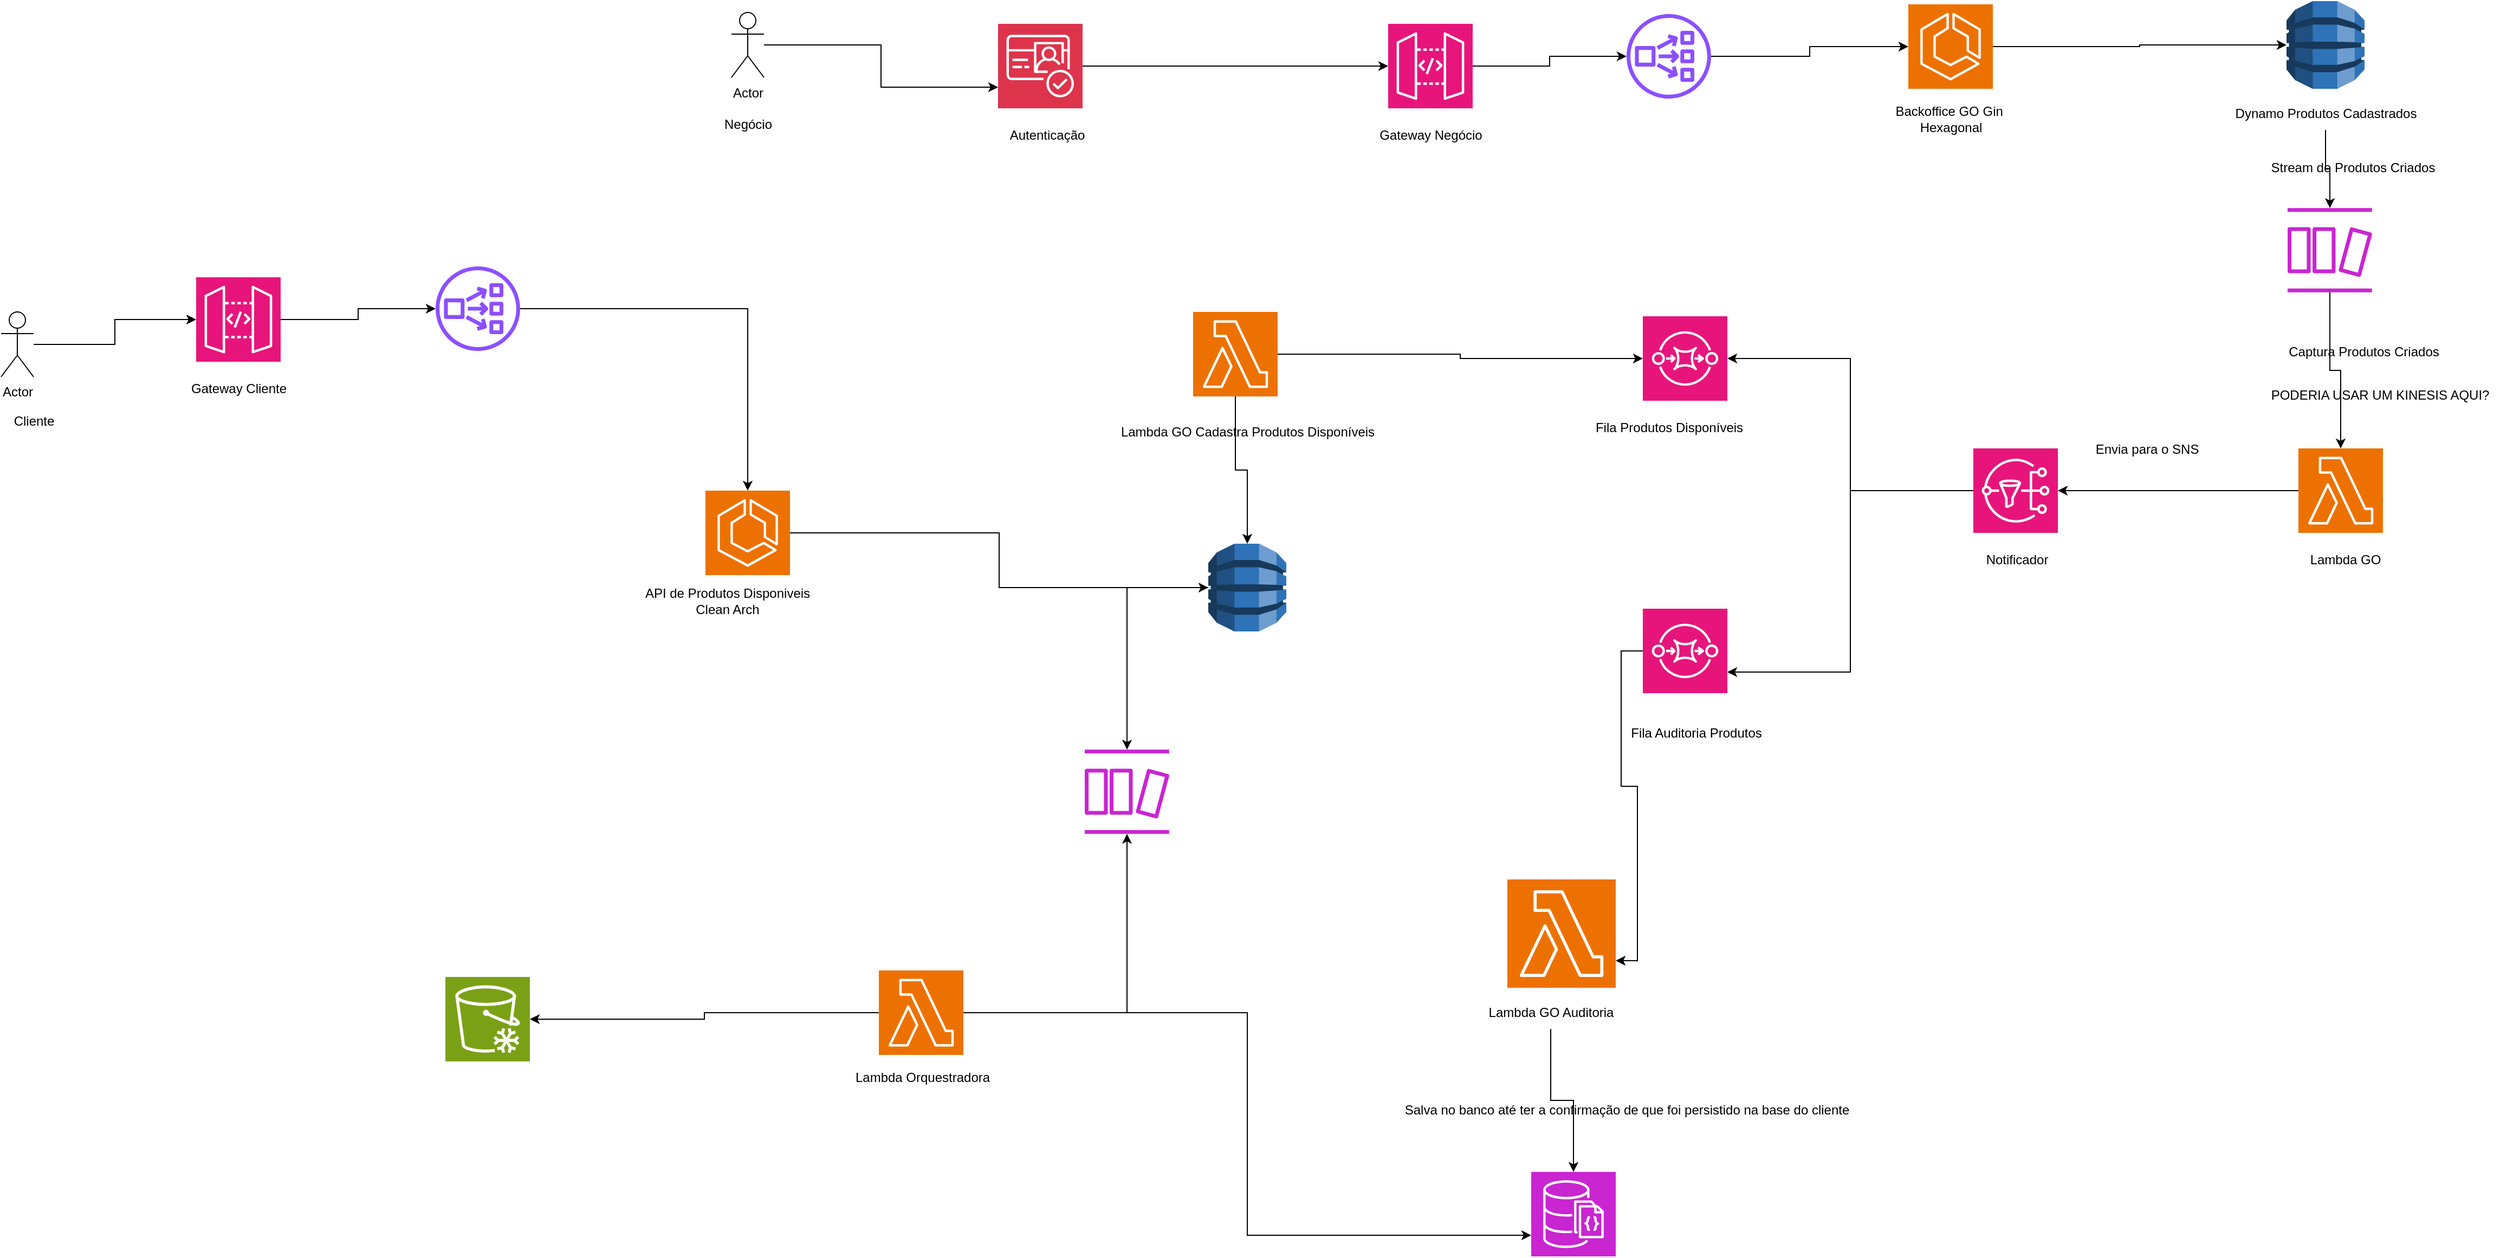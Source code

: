 <mxfile version="24.2.5" type="device">
  <diagram name="Create Product" id="N-O2gR1D0MxtPehw-nFd">
    <mxGraphModel dx="4663" dy="1199" grid="1" gridSize="10" guides="1" tooltips="1" connect="1" arrows="1" fold="1" page="1" pageScale="1" pageWidth="850" pageHeight="1100" math="0" shadow="0">
      <root>
        <mxCell id="0" />
        <mxCell id="1" parent="0" />
        <mxCell id="NAcMTcLfzNmuCpCZpnSl-12" style="edgeStyle=orthogonalEdgeStyle;rounded=0;orthogonalLoop=1;jettySize=auto;html=1;" edge="1" parent="1" source="NAcMTcLfzNmuCpCZpnSl-2" target="NAcMTcLfzNmuCpCZpnSl-11">
          <mxGeometry relative="1" as="geometry" />
        </mxCell>
        <mxCell id="NAcMTcLfzNmuCpCZpnSl-2" value="" style="sketch=0;points=[[0,0,0],[0.25,0,0],[0.5,0,0],[0.75,0,0],[1,0,0],[0,1,0],[0.25,1,0],[0.5,1,0],[0.75,1,0],[1,1,0],[0,0.25,0],[0,0.5,0],[0,0.75,0],[1,0.25,0],[1,0.5,0],[1,0.75,0]];outlineConnect=0;fontColor=#232F3E;fillColor=#E7157B;strokeColor=#ffffff;dashed=0;verticalLabelPosition=bottom;verticalAlign=top;align=center;html=1;fontSize=12;fontStyle=0;aspect=fixed;shape=mxgraph.aws4.resourceIcon;resIcon=mxgraph.aws4.api_gateway;" vertex="1" parent="1">
          <mxGeometry x="190" y="80" width="78" height="78" as="geometry" />
        </mxCell>
        <mxCell id="NAcMTcLfzNmuCpCZpnSl-3" value="Actor" style="shape=umlActor;verticalLabelPosition=bottom;verticalAlign=top;html=1;outlineConnect=0;" vertex="1" parent="1">
          <mxGeometry x="-416" y="69.5" width="30" height="60" as="geometry" />
        </mxCell>
        <mxCell id="NAcMTcLfzNmuCpCZpnSl-8" value="Negócio" style="text;html=1;align=center;verticalAlign=middle;resizable=0;points=[];autosize=1;strokeColor=none;fillColor=none;" vertex="1" parent="1">
          <mxGeometry x="-436" y="158" width="70" height="30" as="geometry" />
        </mxCell>
        <mxCell id="NAcMTcLfzNmuCpCZpnSl-10" value="Gateway Negócio" style="text;html=1;align=center;verticalAlign=middle;resizable=0;points=[];autosize=1;strokeColor=none;fillColor=none;" vertex="1" parent="1">
          <mxGeometry x="169" y="168" width="120" height="30" as="geometry" />
        </mxCell>
        <mxCell id="NAcMTcLfzNmuCpCZpnSl-11" value="" style="sketch=0;outlineConnect=0;fontColor=#232F3E;gradientColor=none;fillColor=#8C4FFF;strokeColor=none;dashed=0;verticalLabelPosition=bottom;verticalAlign=top;align=center;html=1;fontSize=12;fontStyle=0;aspect=fixed;pointerEvents=1;shape=mxgraph.aws4.network_load_balancer;" vertex="1" parent="1">
          <mxGeometry x="410" y="71" width="78" height="78" as="geometry" />
        </mxCell>
        <mxCell id="NAcMTcLfzNmuCpCZpnSl-17" style="edgeStyle=orthogonalEdgeStyle;rounded=0;orthogonalLoop=1;jettySize=auto;html=1;" edge="1" parent="1" source="NAcMTcLfzNmuCpCZpnSl-13" target="NAcMTcLfzNmuCpCZpnSl-16">
          <mxGeometry relative="1" as="geometry" />
        </mxCell>
        <mxCell id="NAcMTcLfzNmuCpCZpnSl-13" value="" style="sketch=0;points=[[0,0,0],[0.25,0,0],[0.5,0,0],[0.75,0,0],[1,0,0],[0,1,0],[0.25,1,0],[0.5,1,0],[0.75,1,0],[1,1,0],[0,0.25,0],[0,0.5,0],[0,0.75,0],[1,0.25,0],[1,0.5,0],[1,0.75,0]];outlineConnect=0;fontColor=#232F3E;fillColor=#ED7100;strokeColor=#ffffff;dashed=0;verticalLabelPosition=bottom;verticalAlign=top;align=center;html=1;fontSize=12;fontStyle=0;aspect=fixed;shape=mxgraph.aws4.resourceIcon;resIcon=mxgraph.aws4.ecs;" vertex="1" parent="1">
          <mxGeometry x="670" y="62" width="78" height="78" as="geometry" />
        </mxCell>
        <mxCell id="NAcMTcLfzNmuCpCZpnSl-14" style="edgeStyle=orthogonalEdgeStyle;rounded=0;orthogonalLoop=1;jettySize=auto;html=1;entryX=0;entryY=0.5;entryDx=0;entryDy=0;entryPerimeter=0;" edge="1" parent="1" source="NAcMTcLfzNmuCpCZpnSl-11" target="NAcMTcLfzNmuCpCZpnSl-13">
          <mxGeometry relative="1" as="geometry" />
        </mxCell>
        <mxCell id="NAcMTcLfzNmuCpCZpnSl-15" value="Backoffice GO Gin&amp;nbsp;&lt;div&gt;Hexagonal&lt;/div&gt;" style="text;html=1;align=center;verticalAlign=middle;resizable=0;points=[];autosize=1;strokeColor=none;fillColor=none;" vertex="1" parent="1">
          <mxGeometry x="644" y="148" width="130" height="40" as="geometry" />
        </mxCell>
        <mxCell id="NAcMTcLfzNmuCpCZpnSl-16" value="" style="outlineConnect=0;dashed=0;verticalLabelPosition=bottom;verticalAlign=top;align=center;html=1;shape=mxgraph.aws3.dynamo_db;fillColor=#2E73B8;gradientColor=none;" vertex="1" parent="1">
          <mxGeometry x="1019" y="59" width="72" height="81" as="geometry" />
        </mxCell>
        <mxCell id="NAcMTcLfzNmuCpCZpnSl-20" style="edgeStyle=orthogonalEdgeStyle;rounded=0;orthogonalLoop=1;jettySize=auto;html=1;" edge="1" parent="1" source="NAcMTcLfzNmuCpCZpnSl-18" target="NAcMTcLfzNmuCpCZpnSl-19">
          <mxGeometry relative="1" as="geometry" />
        </mxCell>
        <mxCell id="NAcMTcLfzNmuCpCZpnSl-18" value="Dynamo Produtos Cadastrados" style="text;html=1;align=center;verticalAlign=middle;resizable=0;points=[];autosize=1;strokeColor=none;fillColor=none;" vertex="1" parent="1">
          <mxGeometry x="960" y="148" width="190" height="30" as="geometry" />
        </mxCell>
        <mxCell id="NAcMTcLfzNmuCpCZpnSl-19" value="" style="sketch=0;outlineConnect=0;fontColor=#232F3E;gradientColor=none;fillColor=#C925D1;strokeColor=none;dashed=0;verticalLabelPosition=bottom;verticalAlign=top;align=center;html=1;fontSize=12;fontStyle=0;aspect=fixed;pointerEvents=1;shape=mxgraph.aws4.dynamodb_stream;" vertex="1" parent="1">
          <mxGeometry x="1020" y="250" width="78" height="78" as="geometry" />
        </mxCell>
        <mxCell id="NAcMTcLfzNmuCpCZpnSl-21" value="Stream de Produtos Criados" style="text;html=1;align=center;verticalAlign=middle;resizable=0;points=[];autosize=1;strokeColor=none;fillColor=none;" vertex="1" parent="1">
          <mxGeometry x="995" y="198" width="170" height="30" as="geometry" />
        </mxCell>
        <mxCell id="NAcMTcLfzNmuCpCZpnSl-22" value="" style="sketch=0;points=[[0,0,0],[0.25,0,0],[0.5,0,0],[0.75,0,0],[1,0,0],[0,1,0],[0.25,1,0],[0.5,1,0],[0.75,1,0],[1,1,0],[0,0.25,0],[0,0.5,0],[0,0.75,0],[1,0.25,0],[1,0.5,0],[1,0.75,0]];outlineConnect=0;fontColor=#232F3E;fillColor=#ED7100;strokeColor=#ffffff;dashed=0;verticalLabelPosition=bottom;verticalAlign=top;align=center;html=1;fontSize=12;fontStyle=0;aspect=fixed;shape=mxgraph.aws4.resourceIcon;resIcon=mxgraph.aws4.lambda;" vertex="1" parent="1">
          <mxGeometry x="1030" y="472" width="78" height="78" as="geometry" />
        </mxCell>
        <mxCell id="NAcMTcLfzNmuCpCZpnSl-23" style="edgeStyle=orthogonalEdgeStyle;rounded=0;orthogonalLoop=1;jettySize=auto;html=1;entryX=0.5;entryY=0;entryDx=0;entryDy=0;entryPerimeter=0;" edge="1" parent="1" source="NAcMTcLfzNmuCpCZpnSl-19" target="NAcMTcLfzNmuCpCZpnSl-22">
          <mxGeometry relative="1" as="geometry" />
        </mxCell>
        <mxCell id="NAcMTcLfzNmuCpCZpnSl-24" value="Captura Produtos Criados" style="text;html=1;align=center;verticalAlign=middle;resizable=0;points=[];autosize=1;strokeColor=none;fillColor=none;" vertex="1" parent="1">
          <mxGeometry x="1010" y="368" width="160" height="30" as="geometry" />
        </mxCell>
        <mxCell id="NAcMTcLfzNmuCpCZpnSl-25" value="PODERIA USAR UM KINESIS AQUI?" style="text;html=1;align=center;verticalAlign=middle;resizable=0;points=[];autosize=1;strokeColor=none;fillColor=none;" vertex="1" parent="1">
          <mxGeometry x="995" y="408" width="220" height="30" as="geometry" />
        </mxCell>
        <mxCell id="NAcMTcLfzNmuCpCZpnSl-26" value="" style="sketch=0;points=[[0,0,0],[0.25,0,0],[0.5,0,0],[0.75,0,0],[1,0,0],[0,1,0],[0.25,1,0],[0.5,1,0],[0.75,1,0],[1,1,0],[0,0.25,0],[0,0.5,0],[0,0.75,0],[1,0.25,0],[1,0.5,0],[1,0.75,0]];outlineConnect=0;fontColor=#232F3E;fillColor=#E7157B;strokeColor=#ffffff;dashed=0;verticalLabelPosition=bottom;verticalAlign=top;align=center;html=1;fontSize=12;fontStyle=0;aspect=fixed;shape=mxgraph.aws4.resourceIcon;resIcon=mxgraph.aws4.sns;" vertex="1" parent="1">
          <mxGeometry x="730" y="472" width="78" height="78" as="geometry" />
        </mxCell>
        <mxCell id="NAcMTcLfzNmuCpCZpnSl-27" style="edgeStyle=orthogonalEdgeStyle;rounded=0;orthogonalLoop=1;jettySize=auto;html=1;entryX=1;entryY=0.5;entryDx=0;entryDy=0;entryPerimeter=0;" edge="1" parent="1" source="NAcMTcLfzNmuCpCZpnSl-22" target="NAcMTcLfzNmuCpCZpnSl-26">
          <mxGeometry relative="1" as="geometry" />
        </mxCell>
        <mxCell id="NAcMTcLfzNmuCpCZpnSl-28" value="Envia para o SNS" style="text;html=1;align=center;verticalAlign=middle;resizable=0;points=[];autosize=1;strokeColor=none;fillColor=none;" vertex="1" parent="1">
          <mxGeometry x="830" y="458" width="120" height="30" as="geometry" />
        </mxCell>
        <mxCell id="NAcMTcLfzNmuCpCZpnSl-29" value="" style="sketch=0;points=[[0,0,0],[0.25,0,0],[0.5,0,0],[0.75,0,0],[1,0,0],[0,1,0],[0.25,1,0],[0.5,1,0],[0.75,1,0],[1,1,0],[0,0.25,0],[0,0.5,0],[0,0.75,0],[1,0.25,0],[1,0.5,0],[1,0.75,0]];outlineConnect=0;fontColor=#232F3E;fillColor=#E7157B;strokeColor=#ffffff;dashed=0;verticalLabelPosition=bottom;verticalAlign=top;align=center;html=1;fontSize=12;fontStyle=0;aspect=fixed;shape=mxgraph.aws4.resourceIcon;resIcon=mxgraph.aws4.sqs;" vertex="1" parent="1">
          <mxGeometry x="425" y="350" width="78" height="78" as="geometry" />
        </mxCell>
        <mxCell id="NAcMTcLfzNmuCpCZpnSl-30" value="" style="sketch=0;points=[[0,0,0],[0.25,0,0],[0.5,0,0],[0.75,0,0],[1,0,0],[0,1,0],[0.25,1,0],[0.5,1,0],[0.75,1,0],[1,1,0],[0,0.25,0],[0,0.5,0],[0,0.75,0],[1,0.25,0],[1,0.5,0],[1,0.75,0]];outlineConnect=0;fontColor=#232F3E;fillColor=#E7157B;strokeColor=#ffffff;dashed=0;verticalLabelPosition=bottom;verticalAlign=top;align=center;html=1;fontSize=12;fontStyle=0;aspect=fixed;shape=mxgraph.aws4.resourceIcon;resIcon=mxgraph.aws4.sqs;" vertex="1" parent="1">
          <mxGeometry x="425" y="620" width="78" height="78" as="geometry" />
        </mxCell>
        <mxCell id="NAcMTcLfzNmuCpCZpnSl-31" style="edgeStyle=orthogonalEdgeStyle;rounded=0;orthogonalLoop=1;jettySize=auto;html=1;entryX=1;entryY=0.5;entryDx=0;entryDy=0;entryPerimeter=0;" edge="1" parent="1" source="NAcMTcLfzNmuCpCZpnSl-26" target="NAcMTcLfzNmuCpCZpnSl-29">
          <mxGeometry relative="1" as="geometry" />
        </mxCell>
        <mxCell id="NAcMTcLfzNmuCpCZpnSl-32" value="Fila Produtos Disponíveis" style="text;html=1;align=center;verticalAlign=middle;resizable=0;points=[];autosize=1;strokeColor=none;fillColor=none;" vertex="1" parent="1">
          <mxGeometry x="369" y="438" width="160" height="30" as="geometry" />
        </mxCell>
        <mxCell id="NAcMTcLfzNmuCpCZpnSl-33" value="Lambda GO" style="text;html=1;align=center;verticalAlign=middle;resizable=0;points=[];autosize=1;strokeColor=none;fillColor=none;" vertex="1" parent="1">
          <mxGeometry x="1028" y="560" width="90" height="30" as="geometry" />
        </mxCell>
        <mxCell id="NAcMTcLfzNmuCpCZpnSl-34" style="edgeStyle=orthogonalEdgeStyle;rounded=0;orthogonalLoop=1;jettySize=auto;html=1;entryX=1;entryY=0.75;entryDx=0;entryDy=0;entryPerimeter=0;" edge="1" parent="1" source="NAcMTcLfzNmuCpCZpnSl-26" target="NAcMTcLfzNmuCpCZpnSl-30">
          <mxGeometry relative="1" as="geometry" />
        </mxCell>
        <mxCell id="NAcMTcLfzNmuCpCZpnSl-35" value="Fila Auditoria Produtos" style="text;html=1;align=center;verticalAlign=middle;resizable=0;points=[];autosize=1;strokeColor=none;fillColor=none;" vertex="1" parent="1">
          <mxGeometry x="404" y="720" width="140" height="30" as="geometry" />
        </mxCell>
        <mxCell id="NAcMTcLfzNmuCpCZpnSl-36" value="Notificador" style="text;html=1;align=center;verticalAlign=middle;resizable=0;points=[];autosize=1;strokeColor=none;fillColor=none;" vertex="1" parent="1">
          <mxGeometry x="730" y="560" width="80" height="30" as="geometry" />
        </mxCell>
        <mxCell id="NAcMTcLfzNmuCpCZpnSl-42" style="edgeStyle=orthogonalEdgeStyle;rounded=0;orthogonalLoop=1;jettySize=auto;html=1;" edge="1" parent="1" source="NAcMTcLfzNmuCpCZpnSl-37" target="NAcMTcLfzNmuCpCZpnSl-39">
          <mxGeometry relative="1" as="geometry" />
        </mxCell>
        <mxCell id="NAcMTcLfzNmuCpCZpnSl-37" value="Actor" style="shape=umlActor;verticalLabelPosition=bottom;verticalAlign=top;html=1;outlineConnect=0;" vertex="1" parent="1">
          <mxGeometry x="-1090" y="346" width="30" height="60" as="geometry" />
        </mxCell>
        <mxCell id="NAcMTcLfzNmuCpCZpnSl-38" value="Cliente" style="text;html=1;align=center;verticalAlign=middle;resizable=0;points=[];autosize=1;strokeColor=none;fillColor=none;" vertex="1" parent="1">
          <mxGeometry x="-1090" y="432" width="60" height="30" as="geometry" />
        </mxCell>
        <mxCell id="NAcMTcLfzNmuCpCZpnSl-44" style="edgeStyle=orthogonalEdgeStyle;rounded=0;orthogonalLoop=1;jettySize=auto;html=1;" edge="1" parent="1" source="NAcMTcLfzNmuCpCZpnSl-39" target="NAcMTcLfzNmuCpCZpnSl-43">
          <mxGeometry relative="1" as="geometry" />
        </mxCell>
        <mxCell id="NAcMTcLfzNmuCpCZpnSl-39" value="" style="sketch=0;points=[[0,0,0],[0.25,0,0],[0.5,0,0],[0.75,0,0],[1,0,0],[0,1,0],[0.25,1,0],[0.5,1,0],[0.75,1,0],[1,1,0],[0,0.25,0],[0,0.5,0],[0,0.75,0],[1,0.25,0],[1,0.5,0],[1,0.75,0]];outlineConnect=0;fontColor=#232F3E;fillColor=#E7157B;strokeColor=#ffffff;dashed=0;verticalLabelPosition=bottom;verticalAlign=top;align=center;html=1;fontSize=12;fontStyle=0;aspect=fixed;shape=mxgraph.aws4.resourceIcon;resIcon=mxgraph.aws4.api_gateway;" vertex="1" parent="1">
          <mxGeometry x="-910" y="314" width="78" height="78" as="geometry" />
        </mxCell>
        <mxCell id="NAcMTcLfzNmuCpCZpnSl-40" value="Gateway Cliente" style="text;html=1;align=center;verticalAlign=middle;resizable=0;points=[];autosize=1;strokeColor=none;fillColor=none;" vertex="1" parent="1">
          <mxGeometry x="-926" y="402" width="110" height="30" as="geometry" />
        </mxCell>
        <mxCell id="NAcMTcLfzNmuCpCZpnSl-54" style="edgeStyle=orthogonalEdgeStyle;rounded=0;orthogonalLoop=1;jettySize=auto;html=1;" edge="1" parent="1" source="NAcMTcLfzNmuCpCZpnSl-43" target="NAcMTcLfzNmuCpCZpnSl-51">
          <mxGeometry relative="1" as="geometry" />
        </mxCell>
        <mxCell id="NAcMTcLfzNmuCpCZpnSl-43" value="" style="sketch=0;outlineConnect=0;fontColor=#232F3E;gradientColor=none;fillColor=#8C4FFF;strokeColor=none;dashed=0;verticalLabelPosition=bottom;verticalAlign=top;align=center;html=1;fontSize=12;fontStyle=0;aspect=fixed;pointerEvents=1;shape=mxgraph.aws4.network_load_balancer;" vertex="1" parent="1">
          <mxGeometry x="-689" y="304" width="78" height="78" as="geometry" />
        </mxCell>
        <mxCell id="NAcMTcLfzNmuCpCZpnSl-47" style="edgeStyle=orthogonalEdgeStyle;rounded=0;orthogonalLoop=1;jettySize=auto;html=1;" edge="1" parent="1" source="NAcMTcLfzNmuCpCZpnSl-46" target="NAcMTcLfzNmuCpCZpnSl-29">
          <mxGeometry relative="1" as="geometry" />
        </mxCell>
        <mxCell id="NAcMTcLfzNmuCpCZpnSl-46" value="" style="sketch=0;points=[[0,0,0],[0.25,0,0],[0.5,0,0],[0.75,0,0],[1,0,0],[0,1,0],[0.25,1,0],[0.5,1,0],[0.75,1,0],[1,1,0],[0,0.25,0],[0,0.5,0],[0,0.75,0],[1,0.25,0],[1,0.5,0],[1,0.75,0]];outlineConnect=0;fontColor=#232F3E;fillColor=#ED7100;strokeColor=#ffffff;dashed=0;verticalLabelPosition=bottom;verticalAlign=top;align=center;html=1;fontSize=12;fontStyle=0;aspect=fixed;shape=mxgraph.aws4.resourceIcon;resIcon=mxgraph.aws4.lambda;" vertex="1" parent="1">
          <mxGeometry x="10" y="346" width="78" height="78" as="geometry" />
        </mxCell>
        <mxCell id="NAcMTcLfzNmuCpCZpnSl-48" value="Lambda GO Cadastra Produtos Disponíveis" style="text;html=1;align=center;verticalAlign=middle;resizable=0;points=[];autosize=1;strokeColor=none;fillColor=none;" vertex="1" parent="1">
          <mxGeometry x="-70" y="442" width="260" height="30" as="geometry" />
        </mxCell>
        <mxCell id="NAcMTcLfzNmuCpCZpnSl-73" style="edgeStyle=orthogonalEdgeStyle;rounded=0;orthogonalLoop=1;jettySize=auto;html=1;" edge="1" parent="1" source="NAcMTcLfzNmuCpCZpnSl-49" target="NAcMTcLfzNmuCpCZpnSl-72">
          <mxGeometry relative="1" as="geometry" />
        </mxCell>
        <mxCell id="NAcMTcLfzNmuCpCZpnSl-49" value="" style="outlineConnect=0;dashed=0;verticalLabelPosition=bottom;verticalAlign=top;align=center;html=1;shape=mxgraph.aws3.dynamo_db;fillColor=#2E73B8;gradientColor=none;" vertex="1" parent="1">
          <mxGeometry x="24" y="560" width="72" height="81" as="geometry" />
        </mxCell>
        <mxCell id="NAcMTcLfzNmuCpCZpnSl-50" style="edgeStyle=orthogonalEdgeStyle;rounded=0;orthogonalLoop=1;jettySize=auto;html=1;entryX=0.5;entryY=0;entryDx=0;entryDy=0;entryPerimeter=0;" edge="1" parent="1" source="NAcMTcLfzNmuCpCZpnSl-46" target="NAcMTcLfzNmuCpCZpnSl-49">
          <mxGeometry relative="1" as="geometry" />
        </mxCell>
        <mxCell id="NAcMTcLfzNmuCpCZpnSl-52" style="edgeStyle=orthogonalEdgeStyle;rounded=0;orthogonalLoop=1;jettySize=auto;html=1;" edge="1" parent="1" source="NAcMTcLfzNmuCpCZpnSl-51" target="NAcMTcLfzNmuCpCZpnSl-49">
          <mxGeometry relative="1" as="geometry" />
        </mxCell>
        <mxCell id="NAcMTcLfzNmuCpCZpnSl-51" value="" style="sketch=0;points=[[0,0,0],[0.25,0,0],[0.5,0,0],[0.75,0,0],[1,0,0],[0,1,0],[0.25,1,0],[0.5,1,0],[0.75,1,0],[1,1,0],[0,0.25,0],[0,0.5,0],[0,0.75,0],[1,0.25,0],[1,0.5,0],[1,0.75,0]];outlineConnect=0;fontColor=#232F3E;fillColor=#ED7100;strokeColor=#ffffff;dashed=0;verticalLabelPosition=bottom;verticalAlign=top;align=center;html=1;fontSize=12;fontStyle=0;aspect=fixed;shape=mxgraph.aws4.resourceIcon;resIcon=mxgraph.aws4.ecs;" vertex="1" parent="1">
          <mxGeometry x="-440" y="511" width="78" height="78" as="geometry" />
        </mxCell>
        <mxCell id="NAcMTcLfzNmuCpCZpnSl-53" value="API de Produtos Disponiveis&lt;div&gt;Clean Arch&lt;/div&gt;" style="text;html=1;align=center;verticalAlign=middle;resizable=0;points=[];autosize=1;strokeColor=none;fillColor=none;" vertex="1" parent="1">
          <mxGeometry x="-510" y="593" width="180" height="40" as="geometry" />
        </mxCell>
        <mxCell id="NAcMTcLfzNmuCpCZpnSl-55" value="" style="sketch=0;points=[[0,0,0],[0.25,0,0],[0.5,0,0],[0.75,0,0],[1,0,0],[0,1,0],[0.25,1,0],[0.5,1,0],[0.75,1,0],[1,1,0],[0,0.25,0],[0,0.5,0],[0,0.75,0],[1,0.25,0],[1,0.5,0],[1,0.75,0]];outlineConnect=0;fontColor=#232F3E;fillColor=#ED7100;strokeColor=#ffffff;dashed=0;verticalLabelPosition=bottom;verticalAlign=top;align=center;html=1;fontSize=12;fontStyle=0;aspect=fixed;shape=mxgraph.aws4.resourceIcon;resIcon=mxgraph.aws4.lambda;" vertex="1" parent="1">
          <mxGeometry x="300" y="870" width="100" height="100" as="geometry" />
        </mxCell>
        <mxCell id="NAcMTcLfzNmuCpCZpnSl-56" style="edgeStyle=orthogonalEdgeStyle;rounded=0;orthogonalLoop=1;jettySize=auto;html=1;entryX=1;entryY=0.75;entryDx=0;entryDy=0;entryPerimeter=0;" edge="1" parent="1" source="NAcMTcLfzNmuCpCZpnSl-30" target="NAcMTcLfzNmuCpCZpnSl-55">
          <mxGeometry relative="1" as="geometry" />
        </mxCell>
        <mxCell id="NAcMTcLfzNmuCpCZpnSl-64" style="edgeStyle=orthogonalEdgeStyle;rounded=0;orthogonalLoop=1;jettySize=auto;html=1;" edge="1" parent="1" source="NAcMTcLfzNmuCpCZpnSl-57" target="NAcMTcLfzNmuCpCZpnSl-63">
          <mxGeometry relative="1" as="geometry" />
        </mxCell>
        <mxCell id="NAcMTcLfzNmuCpCZpnSl-57" value="Lambda GO Auditoria" style="text;html=1;align=center;verticalAlign=middle;resizable=0;points=[];autosize=1;strokeColor=none;fillColor=none;" vertex="1" parent="1">
          <mxGeometry x="270" y="978" width="140" height="30" as="geometry" />
        </mxCell>
        <mxCell id="NAcMTcLfzNmuCpCZpnSl-63" value="" style="sketch=0;points=[[0,0,0],[0.25,0,0],[0.5,0,0],[0.75,0,0],[1,0,0],[0,1,0],[0.25,1,0],[0.5,1,0],[0.75,1,0],[1,1,0],[0,0.25,0],[0,0.5,0],[0,0.75,0],[1,0.25,0],[1,0.5,0],[1,0.75,0]];outlineConnect=0;fontColor=#232F3E;fillColor=#C925D1;strokeColor=#ffffff;dashed=0;verticalLabelPosition=bottom;verticalAlign=top;align=center;html=1;fontSize=12;fontStyle=0;aspect=fixed;shape=mxgraph.aws4.resourceIcon;resIcon=mxgraph.aws4.documentdb_with_mongodb_compatibility;" vertex="1" parent="1">
          <mxGeometry x="322" y="1140" width="78" height="78" as="geometry" />
        </mxCell>
        <mxCell id="NAcMTcLfzNmuCpCZpnSl-65" value="Salva no banco até ter a confirmação de que foi persistido na base do cliente" style="text;html=1;align=center;verticalAlign=middle;resizable=0;points=[];autosize=1;strokeColor=none;fillColor=none;" vertex="1" parent="1">
          <mxGeometry x="195" y="1068" width="430" height="30" as="geometry" />
        </mxCell>
        <mxCell id="NAcMTcLfzNmuCpCZpnSl-70" style="edgeStyle=orthogonalEdgeStyle;rounded=0;orthogonalLoop=1;jettySize=auto;html=1;" edge="1" parent="1" source="NAcMTcLfzNmuCpCZpnSl-66" target="NAcMTcLfzNmuCpCZpnSl-2">
          <mxGeometry relative="1" as="geometry" />
        </mxCell>
        <mxCell id="NAcMTcLfzNmuCpCZpnSl-66" value="" style="sketch=0;points=[[0,0,0],[0.25,0,0],[0.5,0,0],[0.75,0,0],[1,0,0],[0,1,0],[0.25,1,0],[0.5,1,0],[0.75,1,0],[1,1,0],[0,0.25,0],[0,0.5,0],[0,0.75,0],[1,0.25,0],[1,0.5,0],[1,0.75,0]];outlineConnect=0;fontColor=#232F3E;fillColor=#DD344C;strokeColor=#ffffff;dashed=0;verticalLabelPosition=bottom;verticalAlign=top;align=center;html=1;fontSize=12;fontStyle=0;aspect=fixed;shape=mxgraph.aws4.resourceIcon;resIcon=mxgraph.aws4.cognito;" vertex="1" parent="1">
          <mxGeometry x="-170" y="80" width="78" height="78" as="geometry" />
        </mxCell>
        <mxCell id="NAcMTcLfzNmuCpCZpnSl-69" style="edgeStyle=orthogonalEdgeStyle;rounded=0;orthogonalLoop=1;jettySize=auto;html=1;entryX=0;entryY=0.75;entryDx=0;entryDy=0;entryPerimeter=0;" edge="1" parent="1" source="NAcMTcLfzNmuCpCZpnSl-3" target="NAcMTcLfzNmuCpCZpnSl-66">
          <mxGeometry relative="1" as="geometry" />
        </mxCell>
        <mxCell id="NAcMTcLfzNmuCpCZpnSl-71" value="Autenticação" style="text;html=1;align=center;verticalAlign=middle;resizable=0;points=[];autosize=1;strokeColor=none;fillColor=none;" vertex="1" parent="1">
          <mxGeometry x="-170" y="168" width="90" height="30" as="geometry" />
        </mxCell>
        <mxCell id="NAcMTcLfzNmuCpCZpnSl-72" value="" style="sketch=0;outlineConnect=0;fontColor=#232F3E;gradientColor=none;fillColor=#C925D1;strokeColor=none;dashed=0;verticalLabelPosition=bottom;verticalAlign=top;align=center;html=1;fontSize=12;fontStyle=0;aspect=fixed;pointerEvents=1;shape=mxgraph.aws4.dynamodb_stream;" vertex="1" parent="1">
          <mxGeometry x="-90" y="750" width="78" height="78" as="geometry" />
        </mxCell>
        <mxCell id="NAcMTcLfzNmuCpCZpnSl-76" style="edgeStyle=orthogonalEdgeStyle;rounded=0;orthogonalLoop=1;jettySize=auto;html=1;" edge="1" parent="1" source="NAcMTcLfzNmuCpCZpnSl-74" target="NAcMTcLfzNmuCpCZpnSl-72">
          <mxGeometry relative="1" as="geometry" />
        </mxCell>
        <mxCell id="NAcMTcLfzNmuCpCZpnSl-74" value="" style="sketch=0;points=[[0,0,0],[0.25,0,0],[0.5,0,0],[0.75,0,0],[1,0,0],[0,1,0],[0.25,1,0],[0.5,1,0],[0.75,1,0],[1,1,0],[0,0.25,0],[0,0.5,0],[0,0.75,0],[1,0.25,0],[1,0.5,0],[1,0.75,0]];outlineConnect=0;fontColor=#232F3E;fillColor=#ED7100;strokeColor=#ffffff;dashed=0;verticalLabelPosition=bottom;verticalAlign=top;align=center;html=1;fontSize=12;fontStyle=0;aspect=fixed;shape=mxgraph.aws4.resourceIcon;resIcon=mxgraph.aws4.lambda;" vertex="1" parent="1">
          <mxGeometry x="-280" y="954" width="78" height="78" as="geometry" />
        </mxCell>
        <mxCell id="NAcMTcLfzNmuCpCZpnSl-75" value="Lambda Orquestradora" style="text;html=1;align=center;verticalAlign=middle;resizable=0;points=[];autosize=1;strokeColor=none;fillColor=none;" vertex="1" parent="1">
          <mxGeometry x="-315" y="1038" width="150" height="30" as="geometry" />
        </mxCell>
        <mxCell id="NAcMTcLfzNmuCpCZpnSl-77" style="edgeStyle=orthogonalEdgeStyle;rounded=0;orthogonalLoop=1;jettySize=auto;html=1;entryX=0;entryY=0.75;entryDx=0;entryDy=0;entryPerimeter=0;" edge="1" parent="1" source="NAcMTcLfzNmuCpCZpnSl-74" target="NAcMTcLfzNmuCpCZpnSl-63">
          <mxGeometry relative="1" as="geometry" />
        </mxCell>
        <mxCell id="NAcMTcLfzNmuCpCZpnSl-79" value="" style="sketch=0;points=[[0,0,0],[0.25,0,0],[0.5,0,0],[0.75,0,0],[1,0,0],[0,1,0],[0.25,1,0],[0.5,1,0],[0.75,1,0],[1,1,0],[0,0.25,0],[0,0.5,0],[0,0.75,0],[1,0.25,0],[1,0.5,0],[1,0.75,0]];outlineConnect=0;fontColor=#232F3E;fillColor=#7AA116;strokeColor=#ffffff;dashed=0;verticalLabelPosition=bottom;verticalAlign=top;align=center;html=1;fontSize=12;fontStyle=0;aspect=fixed;shape=mxgraph.aws4.resourceIcon;resIcon=mxgraph.aws4.glacier;" vertex="1" parent="1">
          <mxGeometry x="-680" y="960" width="78" height="78" as="geometry" />
        </mxCell>
        <mxCell id="NAcMTcLfzNmuCpCZpnSl-80" style="edgeStyle=orthogonalEdgeStyle;rounded=0;orthogonalLoop=1;jettySize=auto;html=1;entryX=1;entryY=0.5;entryDx=0;entryDy=0;entryPerimeter=0;" edge="1" parent="1" source="NAcMTcLfzNmuCpCZpnSl-74" target="NAcMTcLfzNmuCpCZpnSl-79">
          <mxGeometry relative="1" as="geometry" />
        </mxCell>
      </root>
    </mxGraphModel>
  </diagram>
</mxfile>
